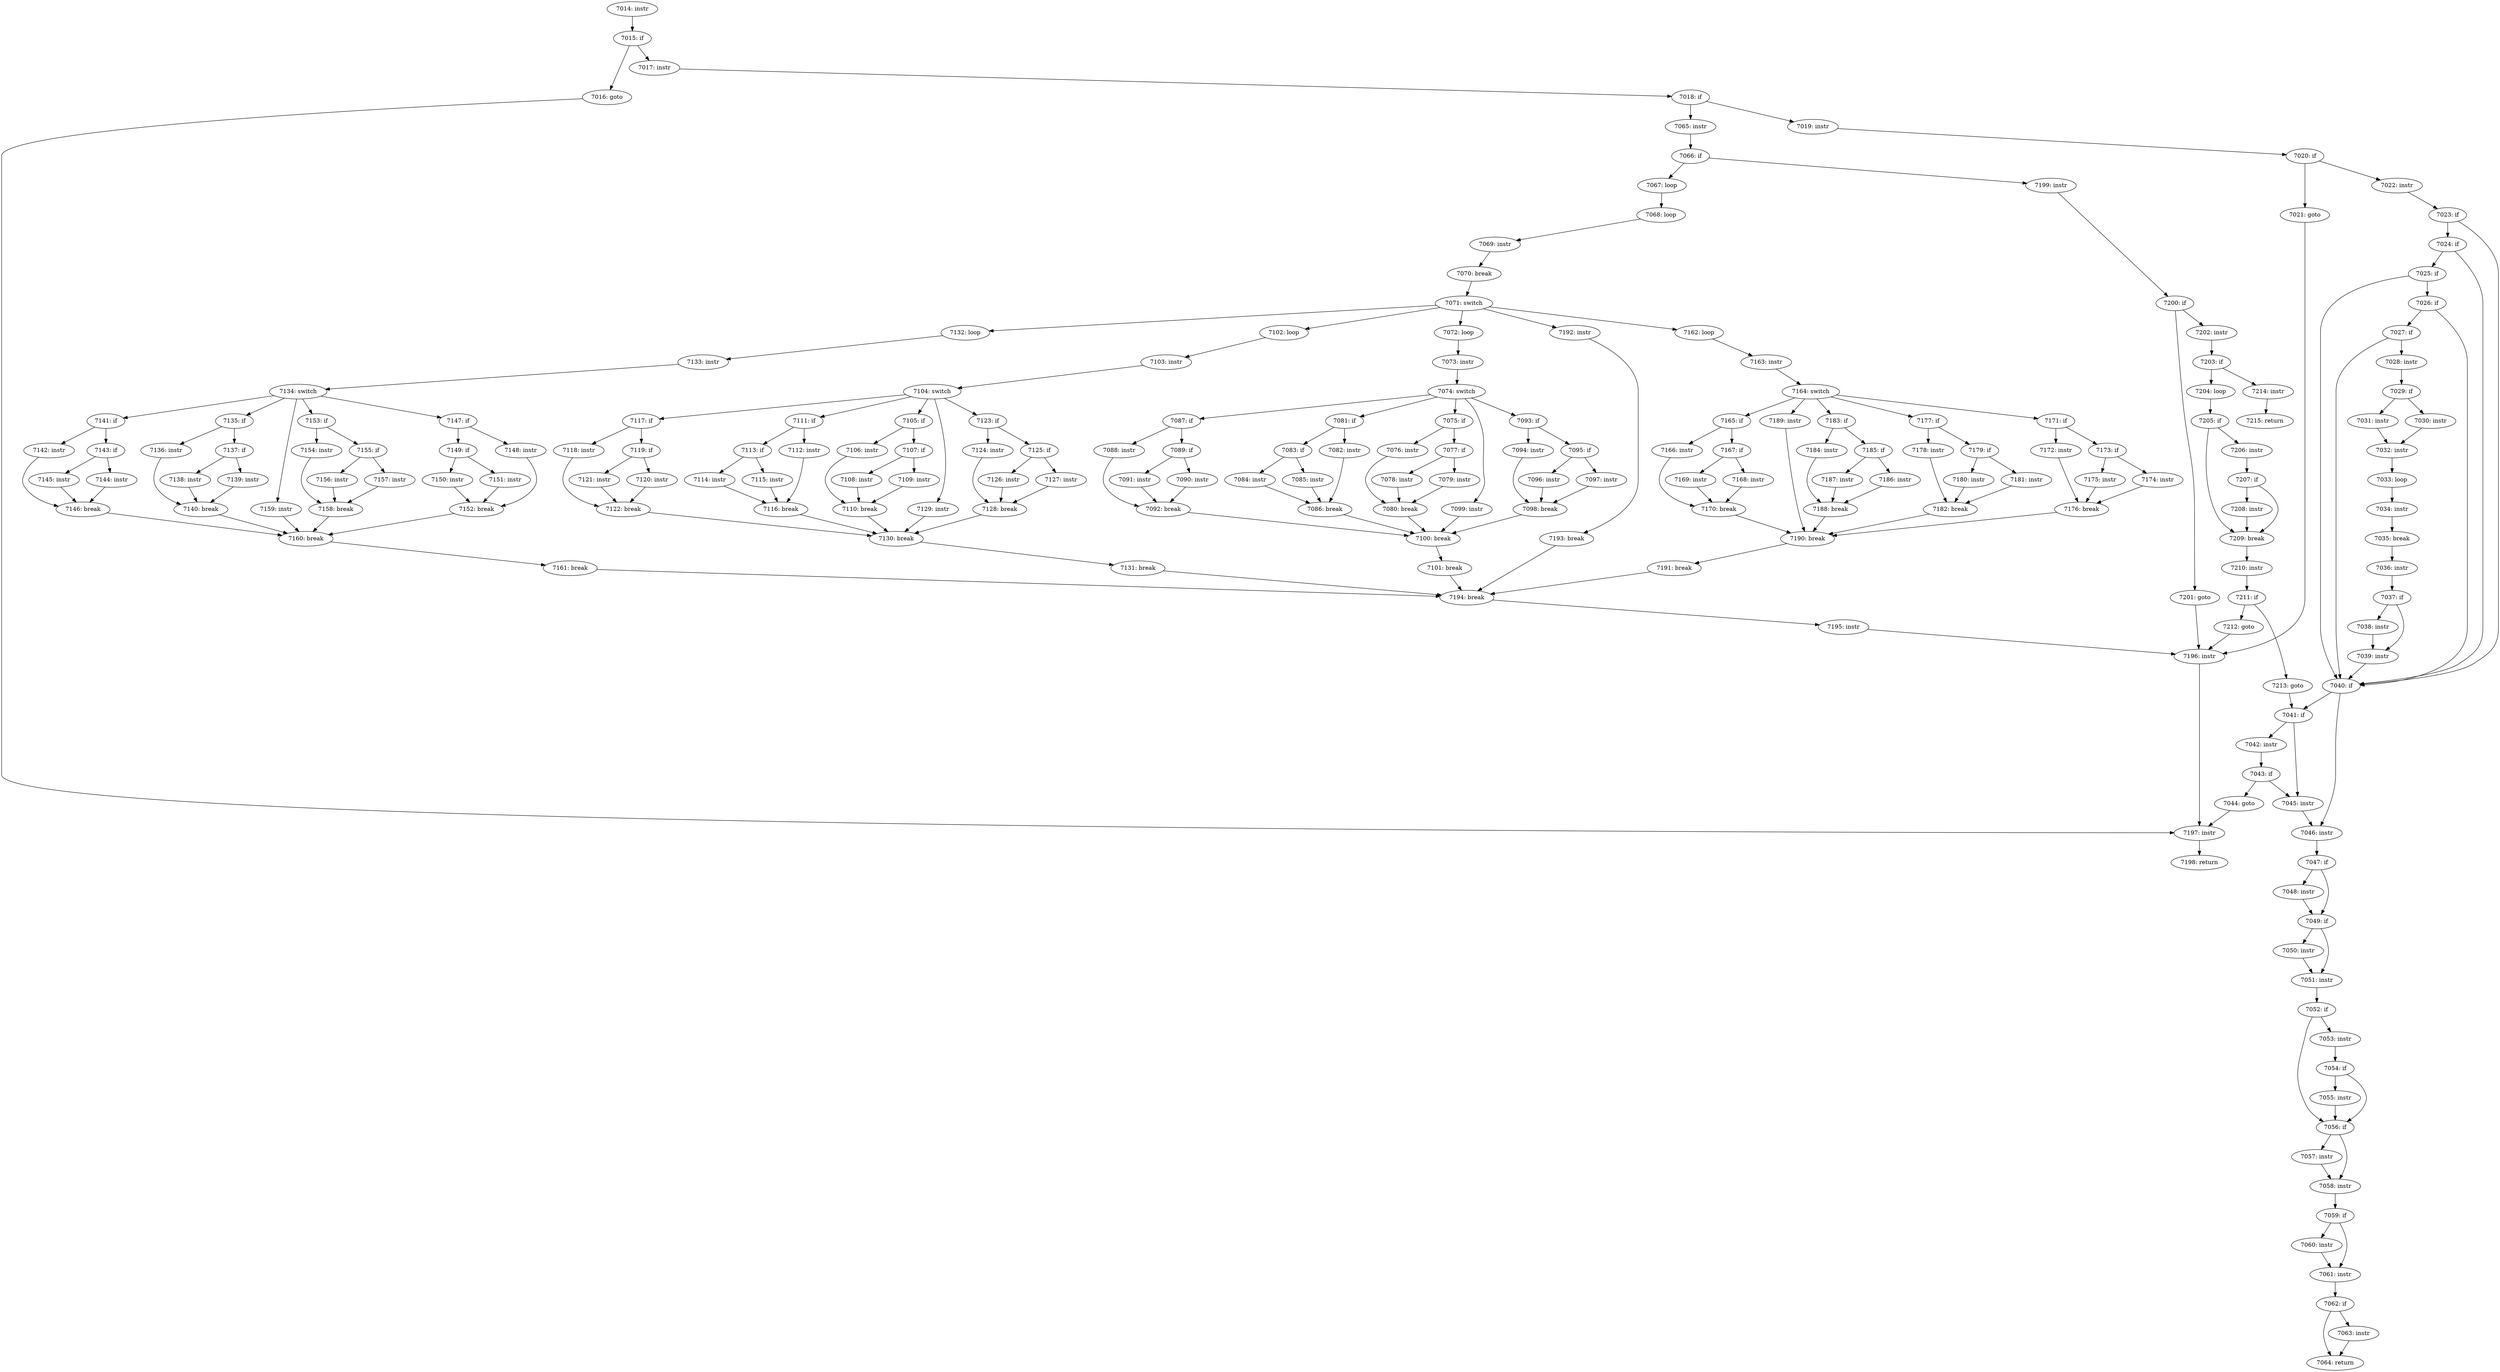 digraph CFG_tcp_data_queue {
7014 [label="7014: instr"]
	7014 -> 7015
7015 [label="7015: if"]
	7015 -> 7016
	7015 -> 7017
7016 [label="7016: goto"]
	7016 -> 7197
7017 [label="7017: instr"]
	7017 -> 7018
7018 [label="7018: if"]
	7018 -> 7019
	7018 -> 7065
7019 [label="7019: instr"]
	7019 -> 7020
7020 [label="7020: if"]
	7020 -> 7021
	7020 -> 7022
7021 [label="7021: goto"]
	7021 -> 7196
7022 [label="7022: instr"]
	7022 -> 7023
7023 [label="7023: if"]
	7023 -> 7024
	7023 -> 7040
7024 [label="7024: if"]
	7024 -> 7025
	7024 -> 7040
7025 [label="7025: if"]
	7025 -> 7026
	7025 -> 7040
7026 [label="7026: if"]
	7026 -> 7027
	7026 -> 7040
7027 [label="7027: if"]
	7027 -> 7028
	7027 -> 7040
7028 [label="7028: instr"]
	7028 -> 7029
7029 [label="7029: if"]
	7029 -> 7030
	7029 -> 7031
7030 [label="7030: instr"]
	7030 -> 7032
7031 [label="7031: instr"]
	7031 -> 7032
7032 [label="7032: instr"]
	7032 -> 7033
7033 [label="7033: loop"]
	7033 -> 7034
7034 [label="7034: instr"]
	7034 -> 7035
7035 [label="7035: break"]
	7035 -> 7036
7036 [label="7036: instr"]
	7036 -> 7037
7037 [label="7037: if"]
	7037 -> 7039
	7037 -> 7038
7038 [label="7038: instr"]
	7038 -> 7039
7039 [label="7039: instr"]
	7039 -> 7040
7040 [label="7040: if"]
	7040 -> 7041
	7040 -> 7046
7041 [label="7041: if"]
	7041 -> 7042
	7041 -> 7045
7042 [label="7042: instr"]
	7042 -> 7043
7043 [label="7043: if"]
	7043 -> 7044
	7043 -> 7045
7044 [label="7044: goto"]
	7044 -> 7197
7045 [label="7045: instr"]
	7045 -> 7046
7046 [label="7046: instr"]
	7046 -> 7047
7047 [label="7047: if"]
	7047 -> 7048
	7047 -> 7049
7048 [label="7048: instr"]
	7048 -> 7049
7049 [label="7049: if"]
	7049 -> 7050
	7049 -> 7051
7050 [label="7050: instr"]
	7050 -> 7051
7051 [label="7051: instr"]
	7051 -> 7052
7052 [label="7052: if"]
	7052 -> 7056
	7052 -> 7053
7053 [label="7053: instr"]
	7053 -> 7054
7054 [label="7054: if"]
	7054 -> 7055
	7054 -> 7056
7055 [label="7055: instr"]
	7055 -> 7056
7056 [label="7056: if"]
	7056 -> 7057
	7056 -> 7058
7057 [label="7057: instr"]
	7057 -> 7058
7058 [label="7058: instr"]
	7058 -> 7059
7059 [label="7059: if"]
	7059 -> 7060
	7059 -> 7061
7060 [label="7060: instr"]
	7060 -> 7061
7061 [label="7061: instr"]
	7061 -> 7062
7062 [label="7062: if"]
	7062 -> 7064
	7062 -> 7063
7063 [label="7063: instr"]
	7063 -> 7064
7064 [label="7064: return"]
	
7065 [label="7065: instr"]
	7065 -> 7066
7066 [label="7066: if"]
	7066 -> 7199
	7066 -> 7067
7067 [label="7067: loop"]
	7067 -> 7068
7068 [label="7068: loop"]
	7068 -> 7069
7069 [label="7069: instr"]
	7069 -> 7070
7070 [label="7070: break"]
	7070 -> 7071
7071 [label="7071: switch"]
	7071 -> 7192
	7071 -> 7162
	7071 -> 7132
	7071 -> 7102
	7071 -> 7072
7072 [label="7072: loop"]
	7072 -> 7073
7073 [label="7073: instr"]
	7073 -> 7074
7074 [label="7074: switch"]
	7074 -> 7099
	7074 -> 7093
	7074 -> 7087
	7074 -> 7081
	7074 -> 7075
7075 [label="7075: if"]
	7075 -> 7076
	7075 -> 7077
7076 [label="7076: instr"]
	7076 -> 7080
7077 [label="7077: if"]
	7077 -> 7078
	7077 -> 7079
7078 [label="7078: instr"]
	7078 -> 7080
7079 [label="7079: instr"]
	7079 -> 7080
7080 [label="7080: break"]
	7080 -> 7100
7081 [label="7081: if"]
	7081 -> 7082
	7081 -> 7083
7082 [label="7082: instr"]
	7082 -> 7086
7083 [label="7083: if"]
	7083 -> 7084
	7083 -> 7085
7084 [label="7084: instr"]
	7084 -> 7086
7085 [label="7085: instr"]
	7085 -> 7086
7086 [label="7086: break"]
	7086 -> 7100
7087 [label="7087: if"]
	7087 -> 7088
	7087 -> 7089
7088 [label="7088: instr"]
	7088 -> 7092
7089 [label="7089: if"]
	7089 -> 7090
	7089 -> 7091
7090 [label="7090: instr"]
	7090 -> 7092
7091 [label="7091: instr"]
	7091 -> 7092
7092 [label="7092: break"]
	7092 -> 7100
7093 [label="7093: if"]
	7093 -> 7094
	7093 -> 7095
7094 [label="7094: instr"]
	7094 -> 7098
7095 [label="7095: if"]
	7095 -> 7096
	7095 -> 7097
7096 [label="7096: instr"]
	7096 -> 7098
7097 [label="7097: instr"]
	7097 -> 7098
7098 [label="7098: break"]
	7098 -> 7100
7099 [label="7099: instr"]
	7099 -> 7100
7100 [label="7100: break"]
	7100 -> 7101
7101 [label="7101: break"]
	7101 -> 7194
7102 [label="7102: loop"]
	7102 -> 7103
7103 [label="7103: instr"]
	7103 -> 7104
7104 [label="7104: switch"]
	7104 -> 7129
	7104 -> 7123
	7104 -> 7117
	7104 -> 7111
	7104 -> 7105
7105 [label="7105: if"]
	7105 -> 7106
	7105 -> 7107
7106 [label="7106: instr"]
	7106 -> 7110
7107 [label="7107: if"]
	7107 -> 7108
	7107 -> 7109
7108 [label="7108: instr"]
	7108 -> 7110
7109 [label="7109: instr"]
	7109 -> 7110
7110 [label="7110: break"]
	7110 -> 7130
7111 [label="7111: if"]
	7111 -> 7112
	7111 -> 7113
7112 [label="7112: instr"]
	7112 -> 7116
7113 [label="7113: if"]
	7113 -> 7114
	7113 -> 7115
7114 [label="7114: instr"]
	7114 -> 7116
7115 [label="7115: instr"]
	7115 -> 7116
7116 [label="7116: break"]
	7116 -> 7130
7117 [label="7117: if"]
	7117 -> 7118
	7117 -> 7119
7118 [label="7118: instr"]
	7118 -> 7122
7119 [label="7119: if"]
	7119 -> 7120
	7119 -> 7121
7120 [label="7120: instr"]
	7120 -> 7122
7121 [label="7121: instr"]
	7121 -> 7122
7122 [label="7122: break"]
	7122 -> 7130
7123 [label="7123: if"]
	7123 -> 7124
	7123 -> 7125
7124 [label="7124: instr"]
	7124 -> 7128
7125 [label="7125: if"]
	7125 -> 7126
	7125 -> 7127
7126 [label="7126: instr"]
	7126 -> 7128
7127 [label="7127: instr"]
	7127 -> 7128
7128 [label="7128: break"]
	7128 -> 7130
7129 [label="7129: instr"]
	7129 -> 7130
7130 [label="7130: break"]
	7130 -> 7131
7131 [label="7131: break"]
	7131 -> 7194
7132 [label="7132: loop"]
	7132 -> 7133
7133 [label="7133: instr"]
	7133 -> 7134
7134 [label="7134: switch"]
	7134 -> 7159
	7134 -> 7153
	7134 -> 7147
	7134 -> 7141
	7134 -> 7135
7135 [label="7135: if"]
	7135 -> 7136
	7135 -> 7137
7136 [label="7136: instr"]
	7136 -> 7140
7137 [label="7137: if"]
	7137 -> 7138
	7137 -> 7139
7138 [label="7138: instr"]
	7138 -> 7140
7139 [label="7139: instr"]
	7139 -> 7140
7140 [label="7140: break"]
	7140 -> 7160
7141 [label="7141: if"]
	7141 -> 7142
	7141 -> 7143
7142 [label="7142: instr"]
	7142 -> 7146
7143 [label="7143: if"]
	7143 -> 7144
	7143 -> 7145
7144 [label="7144: instr"]
	7144 -> 7146
7145 [label="7145: instr"]
	7145 -> 7146
7146 [label="7146: break"]
	7146 -> 7160
7147 [label="7147: if"]
	7147 -> 7148
	7147 -> 7149
7148 [label="7148: instr"]
	7148 -> 7152
7149 [label="7149: if"]
	7149 -> 7150
	7149 -> 7151
7150 [label="7150: instr"]
	7150 -> 7152
7151 [label="7151: instr"]
	7151 -> 7152
7152 [label="7152: break"]
	7152 -> 7160
7153 [label="7153: if"]
	7153 -> 7154
	7153 -> 7155
7154 [label="7154: instr"]
	7154 -> 7158
7155 [label="7155: if"]
	7155 -> 7156
	7155 -> 7157
7156 [label="7156: instr"]
	7156 -> 7158
7157 [label="7157: instr"]
	7157 -> 7158
7158 [label="7158: break"]
	7158 -> 7160
7159 [label="7159: instr"]
	7159 -> 7160
7160 [label="7160: break"]
	7160 -> 7161
7161 [label="7161: break"]
	7161 -> 7194
7162 [label="7162: loop"]
	7162 -> 7163
7163 [label="7163: instr"]
	7163 -> 7164
7164 [label="7164: switch"]
	7164 -> 7189
	7164 -> 7183
	7164 -> 7177
	7164 -> 7171
	7164 -> 7165
7165 [label="7165: if"]
	7165 -> 7166
	7165 -> 7167
7166 [label="7166: instr"]
	7166 -> 7170
7167 [label="7167: if"]
	7167 -> 7168
	7167 -> 7169
7168 [label="7168: instr"]
	7168 -> 7170
7169 [label="7169: instr"]
	7169 -> 7170
7170 [label="7170: break"]
	7170 -> 7190
7171 [label="7171: if"]
	7171 -> 7172
	7171 -> 7173
7172 [label="7172: instr"]
	7172 -> 7176
7173 [label="7173: if"]
	7173 -> 7174
	7173 -> 7175
7174 [label="7174: instr"]
	7174 -> 7176
7175 [label="7175: instr"]
	7175 -> 7176
7176 [label="7176: break"]
	7176 -> 7190
7177 [label="7177: if"]
	7177 -> 7178
	7177 -> 7179
7178 [label="7178: instr"]
	7178 -> 7182
7179 [label="7179: if"]
	7179 -> 7180
	7179 -> 7181
7180 [label="7180: instr"]
	7180 -> 7182
7181 [label="7181: instr"]
	7181 -> 7182
7182 [label="7182: break"]
	7182 -> 7190
7183 [label="7183: if"]
	7183 -> 7184
	7183 -> 7185
7184 [label="7184: instr"]
	7184 -> 7188
7185 [label="7185: if"]
	7185 -> 7186
	7185 -> 7187
7186 [label="7186: instr"]
	7186 -> 7188
7187 [label="7187: instr"]
	7187 -> 7188
7188 [label="7188: break"]
	7188 -> 7190
7189 [label="7189: instr"]
	7189 -> 7190
7190 [label="7190: break"]
	7190 -> 7191
7191 [label="7191: break"]
	7191 -> 7194
7192 [label="7192: instr"]
	7192 -> 7193
7193 [label="7193: break"]
	7193 -> 7194
7194 [label="7194: break"]
	7194 -> 7195
7195 [label="7195: instr"]
	7195 -> 7196
7196 [label="7196: instr"]
	7196 -> 7197
7197 [label="7197: instr"]
	7197 -> 7198
7198 [label="7198: return"]
	
7199 [label="7199: instr"]
	7199 -> 7200
7200 [label="7200: if"]
	7200 -> 7202
	7200 -> 7201
7201 [label="7201: goto"]
	7201 -> 7196
7202 [label="7202: instr"]
	7202 -> 7203
7203 [label="7203: if"]
	7203 -> 7204
	7203 -> 7214
7204 [label="7204: loop"]
	7204 -> 7205
7205 [label="7205: if"]
	7205 -> 7206
	7205 -> 7209
7206 [label="7206: instr"]
	7206 -> 7207
7207 [label="7207: if"]
	7207 -> 7208
	7207 -> 7209
7208 [label="7208: instr"]
	7208 -> 7209
7209 [label="7209: break"]
	7209 -> 7210
7210 [label="7210: instr"]
	7210 -> 7211
7211 [label="7211: if"]
	7211 -> 7213
	7211 -> 7212
7212 [label="7212: goto"]
	7212 -> 7196
7213 [label="7213: goto"]
	7213 -> 7041
7214 [label="7214: instr"]
	7214 -> 7215
7215 [label="7215: return"]
	
}
